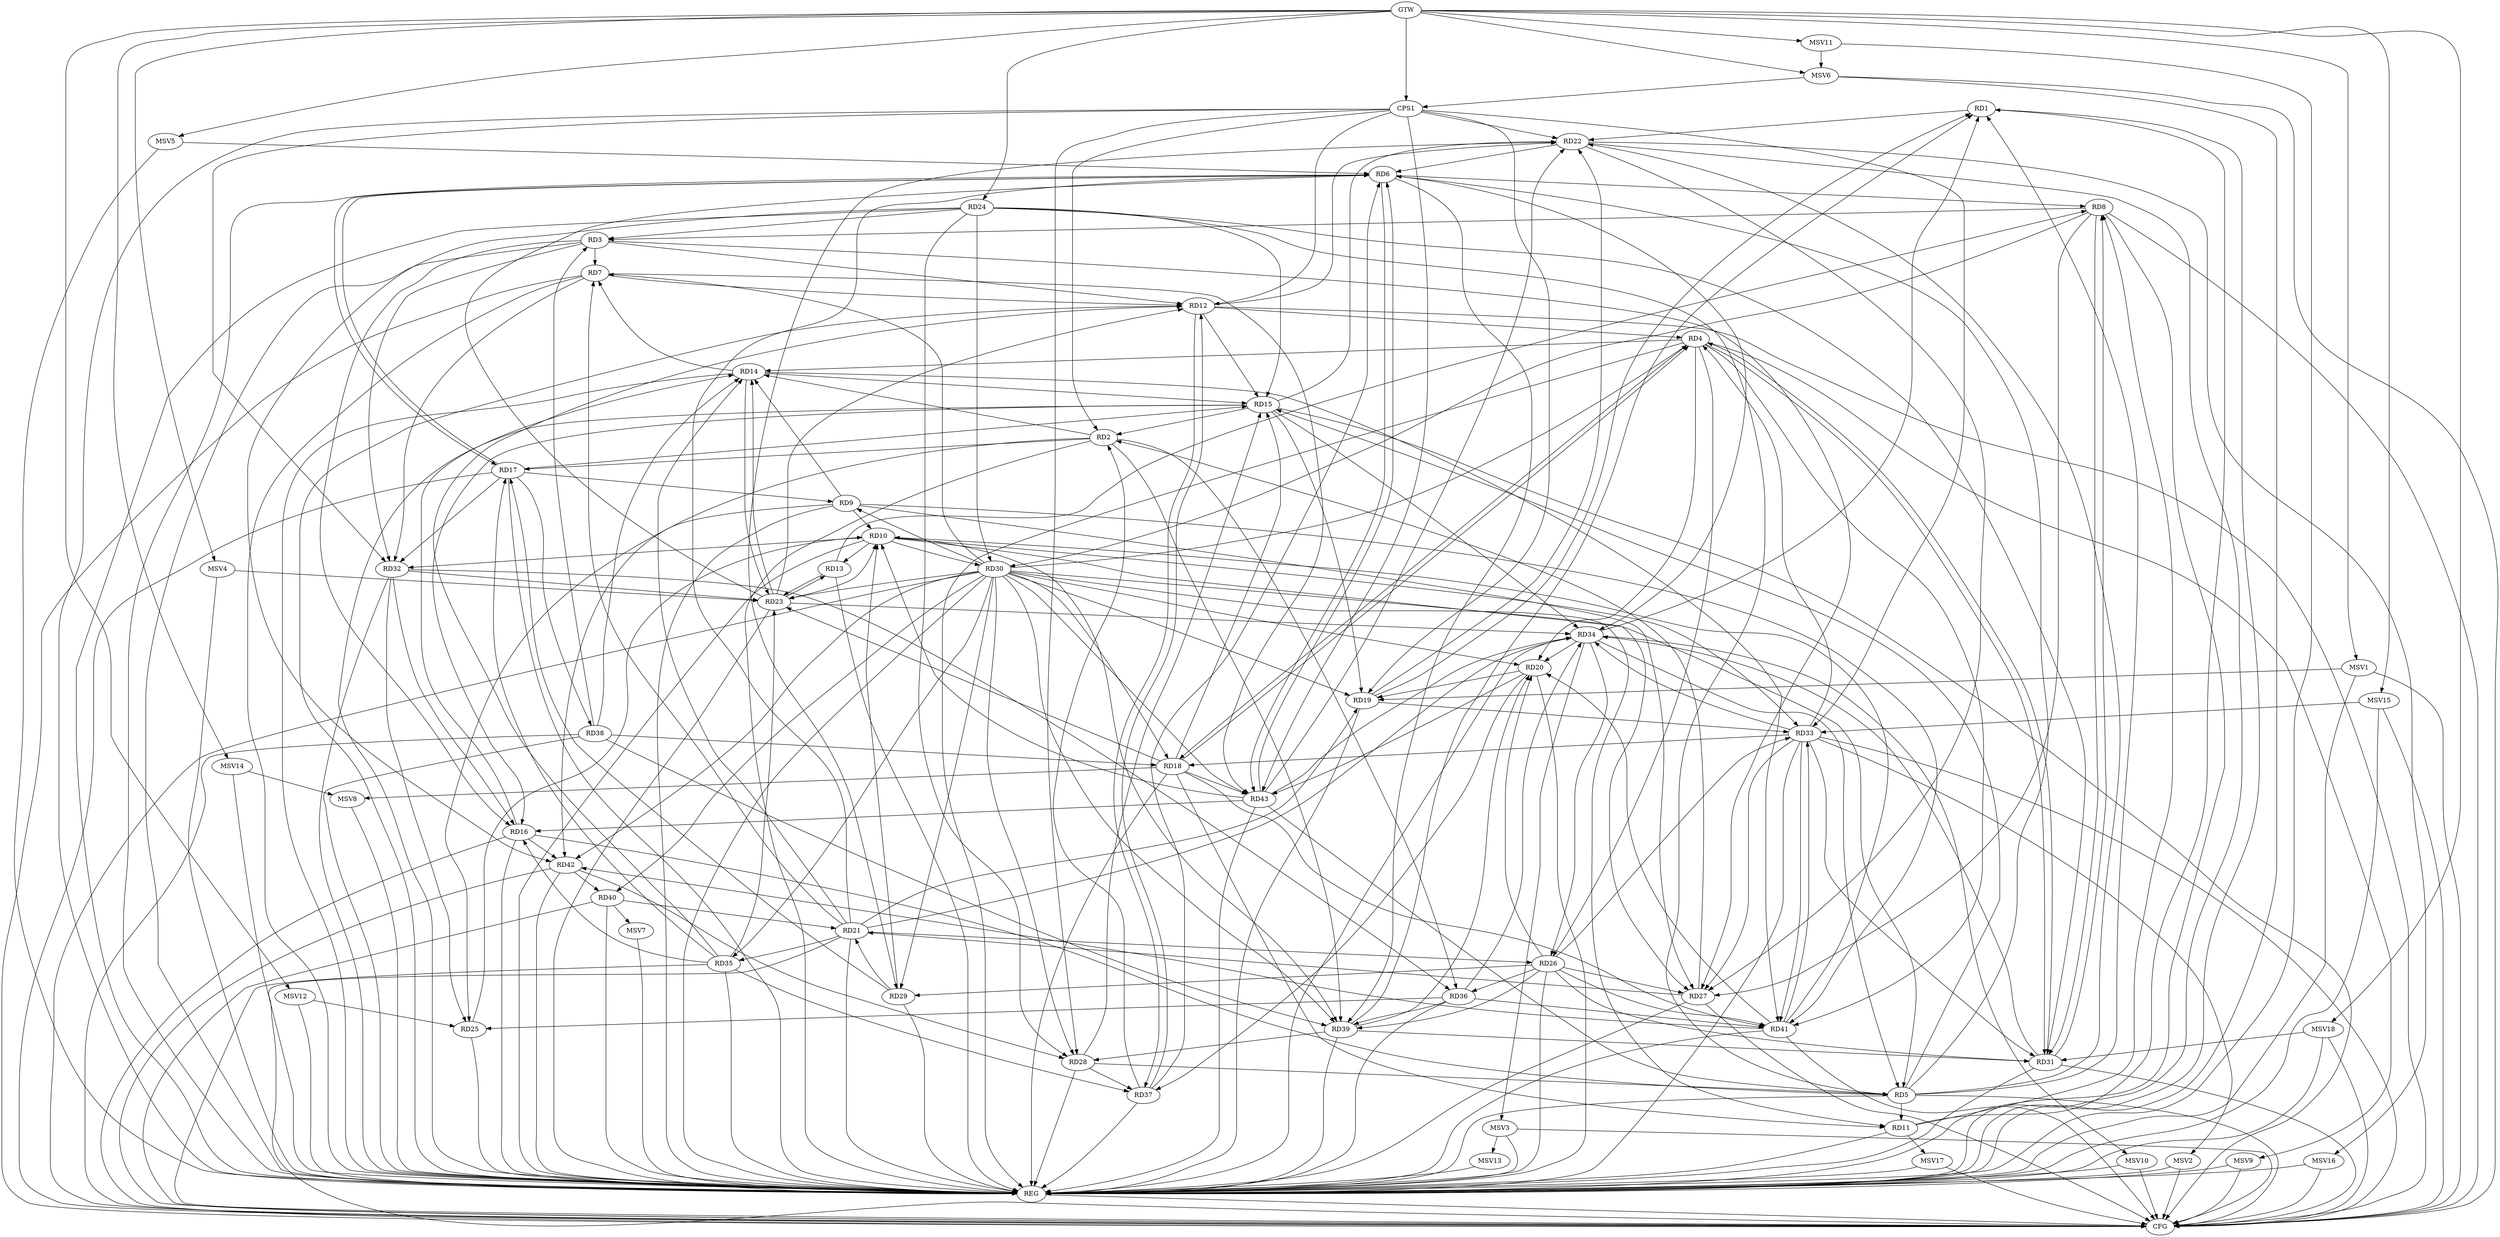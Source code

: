 strict digraph G {
  RD1 [ label="RD1" ];
  RD2 [ label="RD2" ];
  RD3 [ label="RD3" ];
  RD4 [ label="RD4" ];
  RD5 [ label="RD5" ];
  RD6 [ label="RD6" ];
  RD7 [ label="RD7" ];
  RD8 [ label="RD8" ];
  RD9 [ label="RD9" ];
  RD10 [ label="RD10" ];
  RD11 [ label="RD11" ];
  RD12 [ label="RD12" ];
  RD13 [ label="RD13" ];
  RD14 [ label="RD14" ];
  RD15 [ label="RD15" ];
  RD16 [ label="RD16" ];
  RD17 [ label="RD17" ];
  RD18 [ label="RD18" ];
  RD19 [ label="RD19" ];
  RD20 [ label="RD20" ];
  RD21 [ label="RD21" ];
  RD22 [ label="RD22" ];
  RD23 [ label="RD23" ];
  RD24 [ label="RD24" ];
  RD25 [ label="RD25" ];
  RD26 [ label="RD26" ];
  RD27 [ label="RD27" ];
  RD28 [ label="RD28" ];
  RD29 [ label="RD29" ];
  RD30 [ label="RD30" ];
  RD31 [ label="RD31" ];
  RD32 [ label="RD32" ];
  RD33 [ label="RD33" ];
  RD34 [ label="RD34" ];
  RD35 [ label="RD35" ];
  RD36 [ label="RD36" ];
  RD37 [ label="RD37" ];
  RD38 [ label="RD38" ];
  RD39 [ label="RD39" ];
  RD40 [ label="RD40" ];
  RD41 [ label="RD41" ];
  RD42 [ label="RD42" ];
  RD43 [ label="RD43" ];
  CPS1 [ label="CPS1" ];
  GTW [ label="GTW" ];
  REG [ label="REG" ];
  CFG [ label="CFG" ];
  MSV1 [ label="MSV1" ];
  MSV2 [ label="MSV2" ];
  MSV3 [ label="MSV3" ];
  MSV4 [ label="MSV4" ];
  MSV5 [ label="MSV5" ];
  MSV6 [ label="MSV6" ];
  MSV7 [ label="MSV7" ];
  MSV8 [ label="MSV8" ];
  MSV9 [ label="MSV9" ];
  MSV10 [ label="MSV10" ];
  MSV11 [ label="MSV11" ];
  MSV12 [ label="MSV12" ];
  MSV13 [ label="MSV13" ];
  MSV14 [ label="MSV14" ];
  MSV15 [ label="MSV15" ];
  MSV16 [ label="MSV16" ];
  MSV17 [ label="MSV17" ];
  MSV18 [ label="MSV18" ];
  RD5 -> RD1;
  RD11 -> RD1;
  RD19 -> RD1;
  RD1 -> RD22;
  RD34 -> RD1;
  RD39 -> RD1;
  RD2 -> RD14;
  RD15 -> RD2;
  RD2 -> RD17;
  RD27 -> RD2;
  RD2 -> RD36;
  RD37 -> RD2;
  RD2 -> RD39;
  RD2 -> RD42;
  RD3 -> RD7;
  RD8 -> RD3;
  RD3 -> RD12;
  RD3 -> RD16;
  RD24 -> RD3;
  RD3 -> RD27;
  RD3 -> RD32;
  RD38 -> RD3;
  RD12 -> RD4;
  RD4 -> RD14;
  RD4 -> RD18;
  RD18 -> RD4;
  RD4 -> RD20;
  RD4 -> RD26;
  RD4 -> RD31;
  RD31 -> RD4;
  RD33 -> RD4;
  RD4 -> RD41;
  RD5 -> RD6;
  RD5 -> RD11;
  RD5 -> RD15;
  RD16 -> RD5;
  RD5 -> RD22;
  RD24 -> RD5;
  RD28 -> RD5;
  RD30 -> RD5;
  RD34 -> RD5;
  RD43 -> RD5;
  RD6 -> RD8;
  RD6 -> RD17;
  RD17 -> RD6;
  RD21 -> RD6;
  RD22 -> RD6;
  RD23 -> RD6;
  RD6 -> RD34;
  RD37 -> RD6;
  RD6 -> RD39;
  RD6 -> RD43;
  RD43 -> RD6;
  RD7 -> RD12;
  RD14 -> RD7;
  RD21 -> RD7;
  RD7 -> RD32;
  RD7 -> RD43;
  RD11 -> RD8;
  RD13 -> RD8;
  RD8 -> RD27;
  RD8 -> RD30;
  RD8 -> RD31;
  RD31 -> RD8;
  RD9 -> RD10;
  RD9 -> RD14;
  RD17 -> RD9;
  RD9 -> RD25;
  RD9 -> RD27;
  RD30 -> RD9;
  RD9 -> RD41;
  RD10 -> RD13;
  RD23 -> RD10;
  RD25 -> RD10;
  RD10 -> RD27;
  RD29 -> RD10;
  RD10 -> RD30;
  RD10 -> RD32;
  RD10 -> RD33;
  RD10 -> RD39;
  RD41 -> RD10;
  RD43 -> RD10;
  RD18 -> RD11;
  RD30 -> RD11;
  RD12 -> RD15;
  RD12 -> RD22;
  RD23 -> RD12;
  RD35 -> RD12;
  RD12 -> RD37;
  RD37 -> RD12;
  RD13 -> RD23;
  RD23 -> RD13;
  RD14 -> RD15;
  RD16 -> RD14;
  RD21 -> RD14;
  RD14 -> RD23;
  RD23 -> RD14;
  RD38 -> RD14;
  RD14 -> RD41;
  RD15 -> RD16;
  RD17 -> RD15;
  RD18 -> RD15;
  RD15 -> RD19;
  RD15 -> RD22;
  RD24 -> RD15;
  RD28 -> RD15;
  RD15 -> RD34;
  RD32 -> RD16;
  RD35 -> RD16;
  RD16 -> RD42;
  RD43 -> RD16;
  RD29 -> RD17;
  RD17 -> RD32;
  RD35 -> RD17;
  RD17 -> RD38;
  RD18 -> RD23;
  RD33 -> RD18;
  RD38 -> RD18;
  RD18 -> RD41;
  RD18 -> RD43;
  RD20 -> RD19;
  RD21 -> RD19;
  RD19 -> RD22;
  RD30 -> RD19;
  RD19 -> RD33;
  RD26 -> RD20;
  RD30 -> RD20;
  RD34 -> RD20;
  RD20 -> RD37;
  RD39 -> RD20;
  RD41 -> RD20;
  RD20 -> RD43;
  RD21 -> RD26;
  RD27 -> RD21;
  RD29 -> RD21;
  RD21 -> RD34;
  RD21 -> RD35;
  RD40 -> RD21;
  RD22 -> RD27;
  RD22 -> RD29;
  RD43 -> RD22;
  RD32 -> RD23;
  RD23 -> RD34;
  RD35 -> RD23;
  RD24 -> RD28;
  RD24 -> RD30;
  RD24 -> RD31;
  RD24 -> RD42;
  RD32 -> RD25;
  RD36 -> RD25;
  RD26 -> RD27;
  RD26 -> RD29;
  RD26 -> RD31;
  RD26 -> RD33;
  RD34 -> RD26;
  RD26 -> RD36;
  RD26 -> RD39;
  RD26 -> RD41;
  RD33 -> RD27;
  RD30 -> RD28;
  RD28 -> RD37;
  RD39 -> RD28;
  RD42 -> RD28;
  RD30 -> RD40;
  RD30 -> RD42;
  RD30 -> RD43;
  RD33 -> RD31;
  RD31 -> RD34;
  RD39 -> RD31;
  RD32 -> RD36;
  RD33 -> RD34;
  RD33 -> RD41;
  RD41 -> RD33;
  RD36 -> RD34;
  RD43 -> RD34;
  RD35 -> RD37;
  RD36 -> RD39;
  RD36 -> RD41;
  RD38 -> RD39;
  RD42 -> RD40;
  RD41 -> RD42;
  CPS1 -> RD22;
  CPS1 -> RD19;
  CPS1 -> RD28;
  CPS1 -> RD2;
  CPS1 -> RD12;
  CPS1 -> RD43;
  CPS1 -> RD32;
  CPS1 -> RD33;
  GTW -> RD24;
  GTW -> CPS1;
  RD1 -> REG;
  RD2 -> REG;
  RD3 -> REG;
  RD4 -> REG;
  RD5 -> REG;
  RD6 -> REG;
  RD7 -> REG;
  RD8 -> REG;
  RD9 -> REG;
  RD10 -> REG;
  RD11 -> REG;
  RD12 -> REG;
  RD13 -> REG;
  RD14 -> REG;
  RD15 -> REG;
  RD16 -> REG;
  RD17 -> REG;
  RD18 -> REG;
  RD19 -> REG;
  RD20 -> REG;
  RD21 -> REG;
  RD22 -> REG;
  RD23 -> REG;
  RD24 -> REG;
  RD25 -> REG;
  RD26 -> REG;
  RD27 -> REG;
  RD28 -> REG;
  RD29 -> REG;
  RD30 -> REG;
  RD31 -> REG;
  RD32 -> REG;
  RD33 -> REG;
  RD34 -> REG;
  RD35 -> REG;
  RD36 -> REG;
  RD37 -> REG;
  RD38 -> REG;
  RD39 -> REG;
  RD40 -> REG;
  RD41 -> REG;
  RD42 -> REG;
  RD43 -> REG;
  CPS1 -> REG;
  RD5 -> CFG;
  RD35 -> CFG;
  RD42 -> CFG;
  RD33 -> CFG;
  RD38 -> CFG;
  RD21 -> CFG;
  RD7 -> CFG;
  RD30 -> CFG;
  RD27 -> CFG;
  RD16 -> CFG;
  RD31 -> CFG;
  RD12 -> CFG;
  RD41 -> CFG;
  RD8 -> CFG;
  RD15 -> CFG;
  RD17 -> CFG;
  RD40 -> CFG;
  REG -> CFG;
  RD30 -> RD4;
  RD30 -> RD18;
  RD30 -> RD39;
  RD30 -> RD7;
  RD30 -> RD35;
  RD30 -> RD29;
  RD30 -> RD23;
  MSV1 -> RD19;
  GTW -> MSV1;
  MSV1 -> REG;
  MSV1 -> CFG;
  RD33 -> MSV2;
  MSV2 -> REG;
  MSV2 -> CFG;
  RD34 -> MSV3;
  MSV3 -> REG;
  MSV3 -> CFG;
  MSV4 -> RD23;
  GTW -> MSV4;
  MSV4 -> REG;
  MSV5 -> RD6;
  GTW -> MSV5;
  MSV5 -> REG;
  MSV6 -> CPS1;
  GTW -> MSV6;
  MSV6 -> REG;
  MSV6 -> CFG;
  RD40 -> MSV7;
  MSV7 -> REG;
  RD18 -> MSV8;
  MSV8 -> REG;
  RD4 -> MSV9;
  MSV9 -> REG;
  MSV9 -> CFG;
  RD34 -> MSV10;
  MSV10 -> REG;
  MSV10 -> CFG;
  MSV11 -> MSV6;
  GTW -> MSV11;
  MSV11 -> REG;
  MSV12 -> RD25;
  GTW -> MSV12;
  MSV12 -> REG;
  MSV3 -> MSV13;
  MSV13 -> REG;
  MSV14 -> MSV8;
  GTW -> MSV14;
  MSV14 -> REG;
  MSV15 -> RD33;
  GTW -> MSV15;
  MSV15 -> REG;
  MSV15 -> CFG;
  RD22 -> MSV16;
  MSV16 -> REG;
  MSV16 -> CFG;
  RD11 -> MSV17;
  MSV17 -> REG;
  MSV17 -> CFG;
  MSV18 -> RD31;
  GTW -> MSV18;
  MSV18 -> REG;
  MSV18 -> CFG;
}
